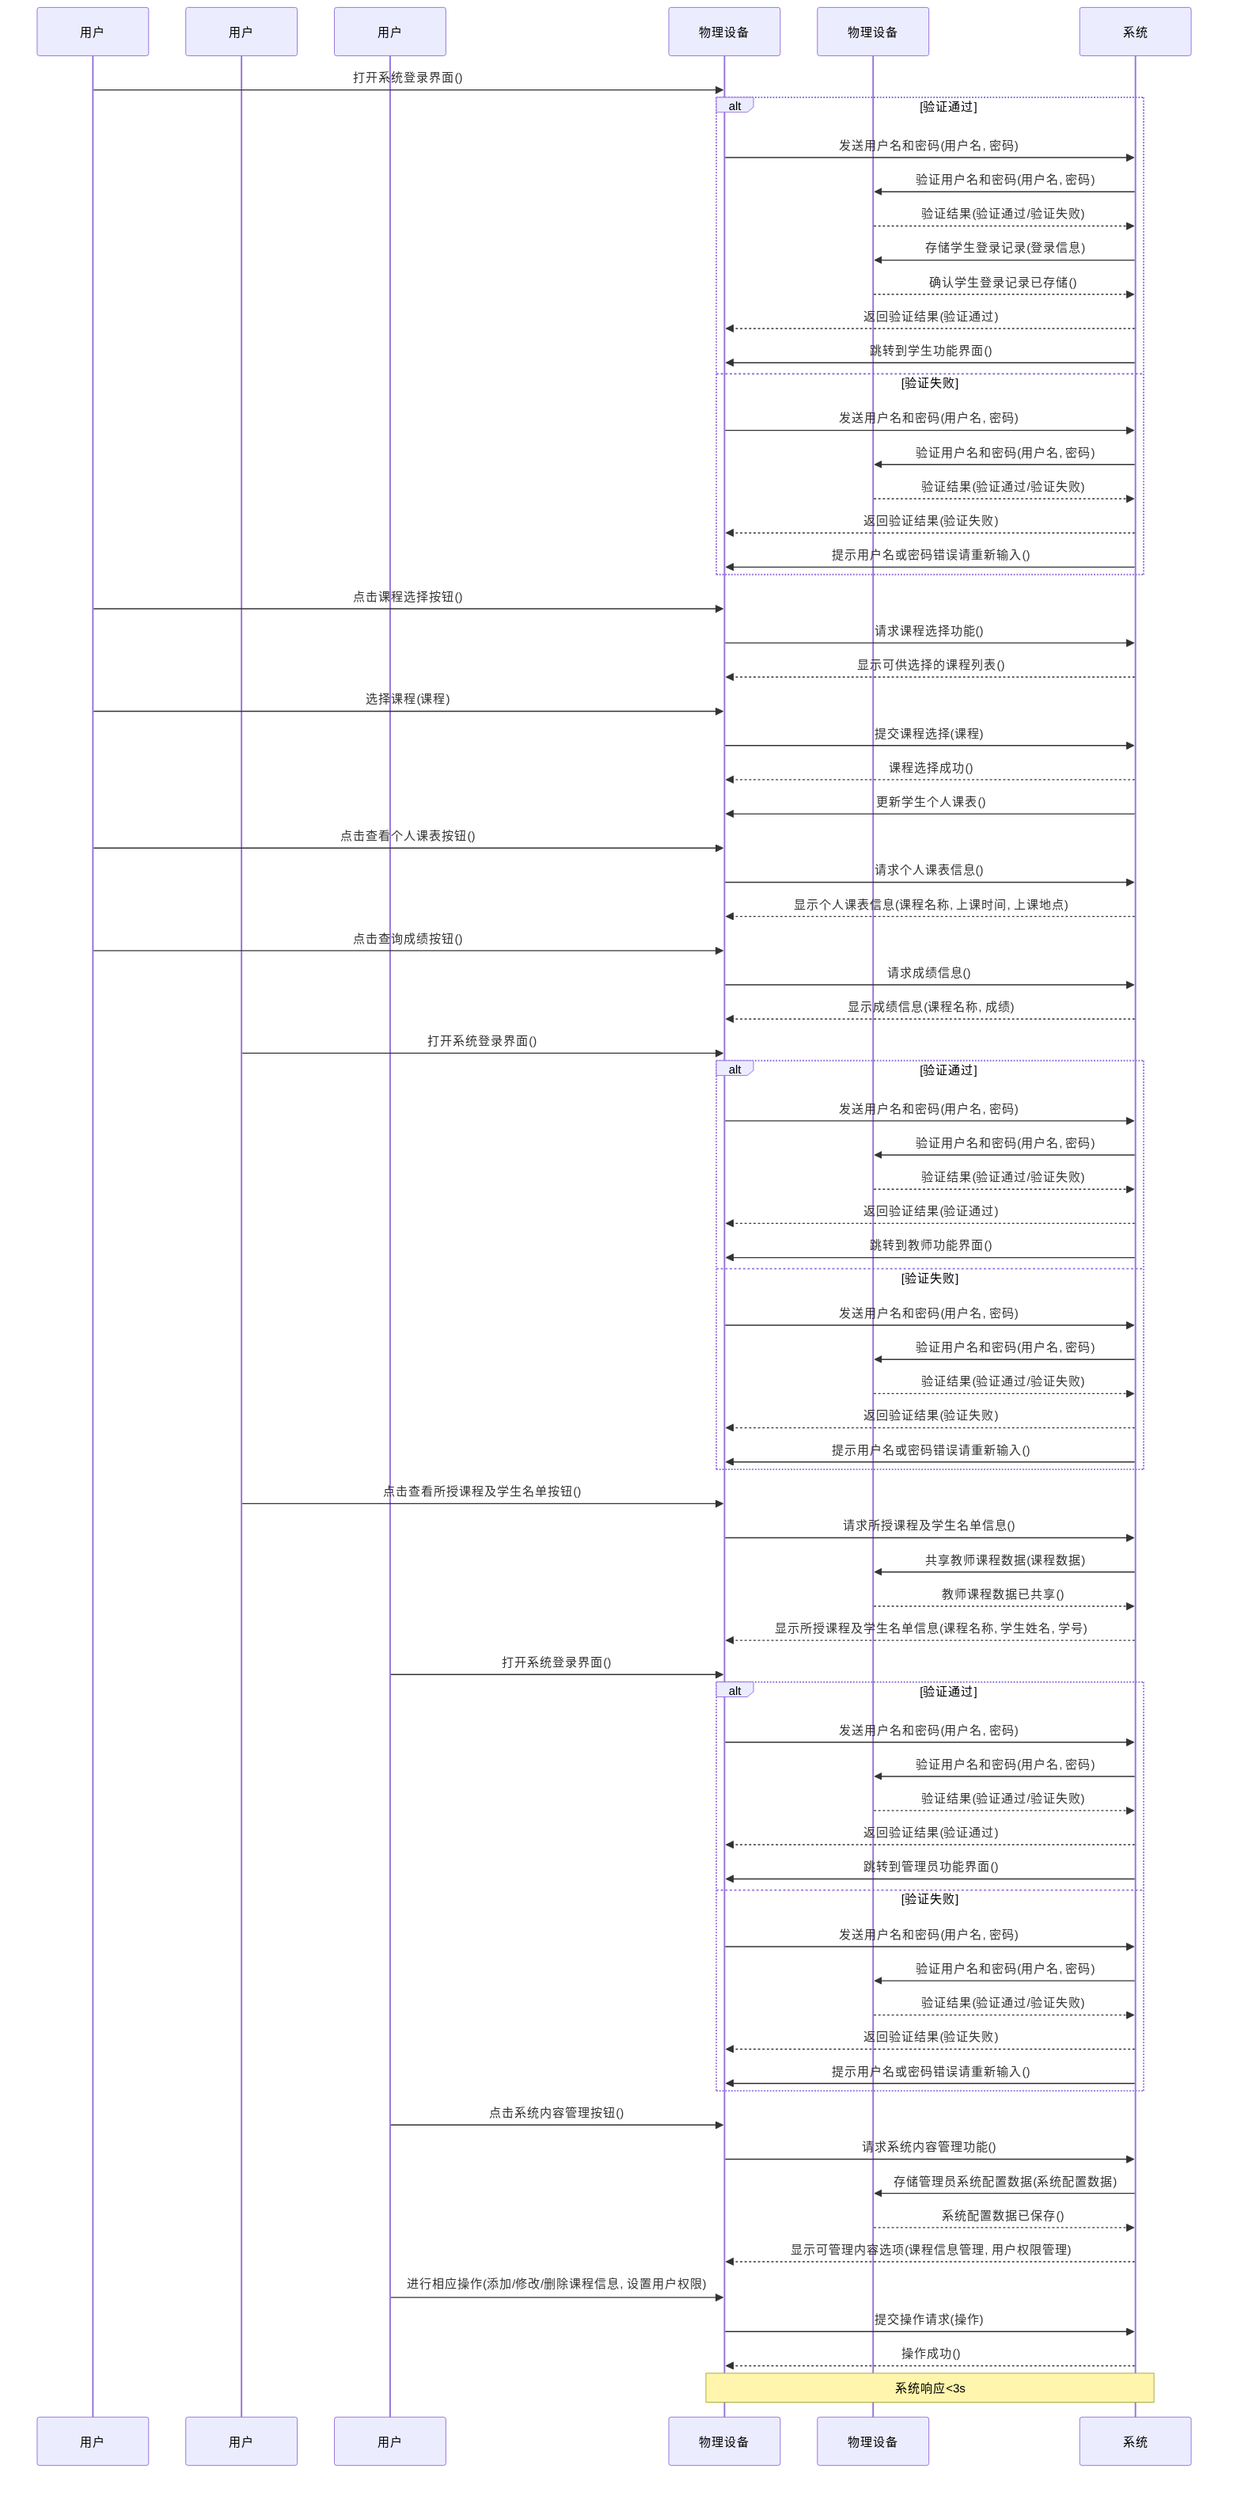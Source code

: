 sequenceDiagram
participant 学生 as 用户
participant 教师 as 用户
participant 管理员 as 用户
participant 终端设备 as 物理设备
participant 服务器 as 物理设备
participant 教学管理系统 as 系统
学生->>终端设备: 打开系统登录界面()
alt 验证通过
终端设备->>教学管理系统: 发送用户名和密码(用户名, 密码)
教学管理系统->>服务器: 验证用户名和密码(用户名, 密码)
服务器-->>教学管理系统: 验证结果(验证通过/验证失败)
教学管理系统->>服务器: 存储学生登录记录(登录信息)
服务器-->>教学管理系统: 确认学生登录记录已存储()
教学管理系统-->>终端设备: 返回验证结果(验证通过)
教学管理系统->>终端设备: 跳转到学生功能界面()
else 验证失败
终端设备->>教学管理系统: 发送用户名和密码(用户名, 密码)
教学管理系统->>服务器: 验证用户名和密码(用户名, 密码)
服务器-->>教学管理系统: 验证结果(验证通过/验证失败)
教学管理系统-->>终端设备: 返回验证结果(验证失败)
教学管理系统->>终端设备: 提示用户名或密码错误请重新输入()
end
学生->>终端设备: 点击课程选择按钮()
终端设备->>教学管理系统: 请求课程选择功能()
教学管理系统-->>终端设备: 显示可供选择的课程列表()
学生->>终端设备: 选择课程(课程)
终端设备->>教学管理系统: 提交课程选择(课程)
教学管理系统-->>终端设备: 课程选择成功()
教学管理系统->>终端设备: 更新学生个人课表()
学生->>终端设备: 点击查看个人课表按钮()
终端设备->>教学管理系统: 请求个人课表信息()
教学管理系统-->>终端设备: 显示个人课表信息(课程名称, 上课时间, 上课地点)
学生->>终端设备: 点击查询成绩按钮()
终端设备->>教学管理系统: 请求成绩信息()
教学管理系统-->>终端设备: 显示成绩信息(课程名称, 成绩)
教师->>终端设备: 打开系统登录界面()
alt 验证通过
终端设备->>教学管理系统: 发送用户名和密码(用户名, 密码)
教学管理系统->>服务器: 验证用户名和密码(用户名, 密码)
服务器-->>教学管理系统: 验证结果(验证通过/验证失败)
教学管理系统-->>终端设备: 返回验证结果(验证通过)
教学管理系统->>终端设备: 跳转到教师功能界面()
else 验证失败
终端设备->>教学管理系统: 发送用户名和密码(用户名, 密码)
教学管理系统->>服务器: 验证用户名和密码(用户名, 密码)
服务器-->>教学管理系统: 验证结果(验证通过/验证失败)
教学管理系统-->>终端设备: 返回验证结果(验证失败)
教学管理系统->>终端设备: 提示用户名或密码错误请重新输入()
end
教师->>终端设备: 点击查看所授课程及学生名单按钮()
终端设备->>教学管理系统: 请求所授课程及学生名单信息()
教学管理系统->>服务器: 共享教师课程数据(课程数据)
服务器-->>教学管理系统: 教师课程数据已共享()
教学管理系统-->>终端设备: 显示所授课程及学生名单信息(课程名称, 学生姓名, 学号)
管理员->>终端设备: 打开系统登录界面()
alt 验证通过
终端设备->>教学管理系统: 发送用户名和密码(用户名, 密码)
教学管理系统->>服务器: 验证用户名和密码(用户名, 密码)
服务器-->>教学管理系统: 验证结果(验证通过/验证失败)
教学管理系统-->>终端设备: 返回验证结果(验证通过)
教学管理系统->>终端设备: 跳转到管理员功能界面()
else 验证失败
终端设备->>教学管理系统: 发送用户名和密码(用户名, 密码)
教学管理系统->>服务器: 验证用户名和密码(用户名, 密码)
服务器-->>教学管理系统: 验证结果(验证通过/验证失败)
教学管理系统-->>终端设备: 返回验证结果(验证失败)
教学管理系统->>终端设备: 提示用户名或密码错误请重新输入()
end
管理员->>终端设备: 点击系统内容管理按钮()
终端设备->>教学管理系统: 请求系统内容管理功能()
教学管理系统->>服务器: 存储管理员系统配置数据(系统配置数据)
服务器-->>教学管理系统: 系统配置数据已保存()
教学管理系统-->>终端设备: 显示可管理内容选项(课程信息管理, 用户权限管理)
管理员->>终端设备: 进行相应操作(添加/修改/删除课程信息, 设置用户权限)
终端设备->>教学管理系统: 提交操作请求(操作)
教学管理系统-->>终端设备: 操作成功()
Note over 教学管理系统,终端设备: 系统响应<3s